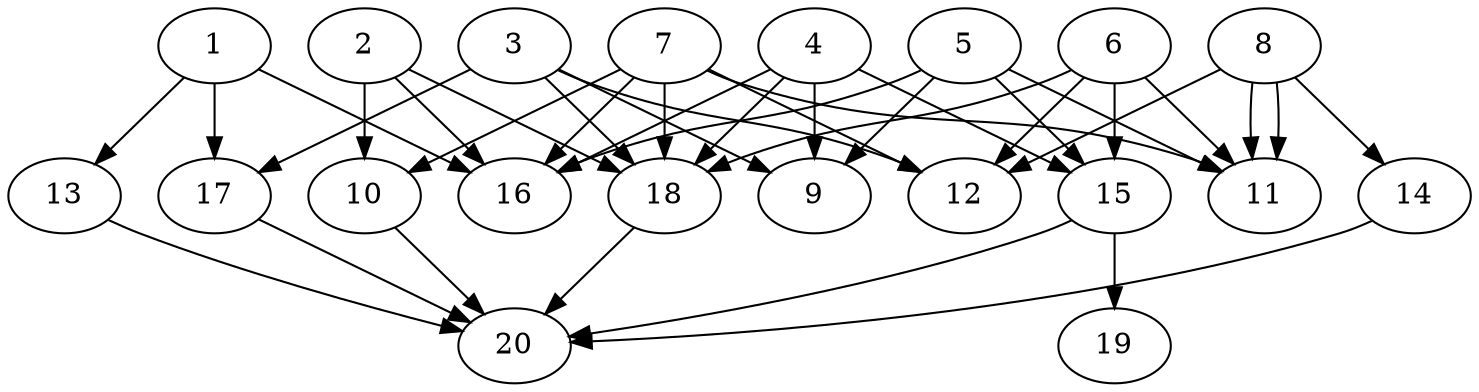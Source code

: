 // DAG automatically generated by daggen at Tue Jul 23 14:25:45 2019
// ./daggen --dot -n 20 --ccr 0.5 --fat 0.7 --regular 0.5 --density 0.6 --mindata 5242880 --maxdata 52428800 
digraph G {
  1 [size="18593792", alpha="0.17", expect_size="9296896"] 
  1 -> 13 [size ="9296896"]
  1 -> 16 [size ="9296896"]
  1 -> 17 [size ="9296896"]
  2 [size="62683136", alpha="0.13", expect_size="31341568"] 
  2 -> 10 [size ="31341568"]
  2 -> 16 [size ="31341568"]
  2 -> 18 [size ="31341568"]
  3 [size="48484352", alpha="0.20", expect_size="24242176"] 
  3 -> 9 [size ="24242176"]
  3 -> 12 [size ="24242176"]
  3 -> 17 [size ="24242176"]
  3 -> 18 [size ="24242176"]
  4 [size="83859456", alpha="0.02", expect_size="41929728"] 
  4 -> 9 [size ="41929728"]
  4 -> 15 [size ="41929728"]
  4 -> 16 [size ="41929728"]
  4 -> 18 [size ="41929728"]
  5 [size="45361152", alpha="0.02", expect_size="22680576"] 
  5 -> 9 [size ="22680576"]
  5 -> 11 [size ="22680576"]
  5 -> 15 [size ="22680576"]
  5 -> 16 [size ="22680576"]
  6 [size="23977984", alpha="0.05", expect_size="11988992"] 
  6 -> 11 [size ="11988992"]
  6 -> 12 [size ="11988992"]
  6 -> 15 [size ="11988992"]
  6 -> 18 [size ="11988992"]
  7 [size="87539712", alpha="0.16", expect_size="43769856"] 
  7 -> 10 [size ="43769856"]
  7 -> 11 [size ="43769856"]
  7 -> 12 [size ="43769856"]
  7 -> 16 [size ="43769856"]
  7 -> 18 [size ="43769856"]
  8 [size="11386880", alpha="0.03", expect_size="5693440"] 
  8 -> 11 [size ="5693440"]
  8 -> 11 [size ="5693440"]
  8 -> 12 [size ="5693440"]
  8 -> 14 [size ="5693440"]
  9 [size="47532032", alpha="0.07", expect_size="23766016"] 
  10 [size="95965184", alpha="0.04", expect_size="47982592"] 
  10 -> 20 [size ="47982592"]
  11 [size="27240448", alpha="0.16", expect_size="13620224"] 
  12 [size="14544896", alpha="0.09", expect_size="7272448"] 
  13 [size="75288576", alpha="0.10", expect_size="37644288"] 
  13 -> 20 [size ="37644288"]
  14 [size="75261952", alpha="0.01", expect_size="37630976"] 
  14 -> 20 [size ="37630976"]
  15 [size="83746816", alpha="0.11", expect_size="41873408"] 
  15 -> 19 [size ="41873408"]
  15 -> 20 [size ="41873408"]
  16 [size="91205632", alpha="0.11", expect_size="45602816"] 
  17 [size="22738944", alpha="0.00", expect_size="11369472"] 
  17 -> 20 [size ="11369472"]
  18 [size="99862528", alpha="0.08", expect_size="49931264"] 
  18 -> 20 [size ="49931264"]
  19 [size="20756480", alpha="0.17", expect_size="10378240"] 
  20 [size="51867648", alpha="0.15", expect_size="25933824"] 
}
